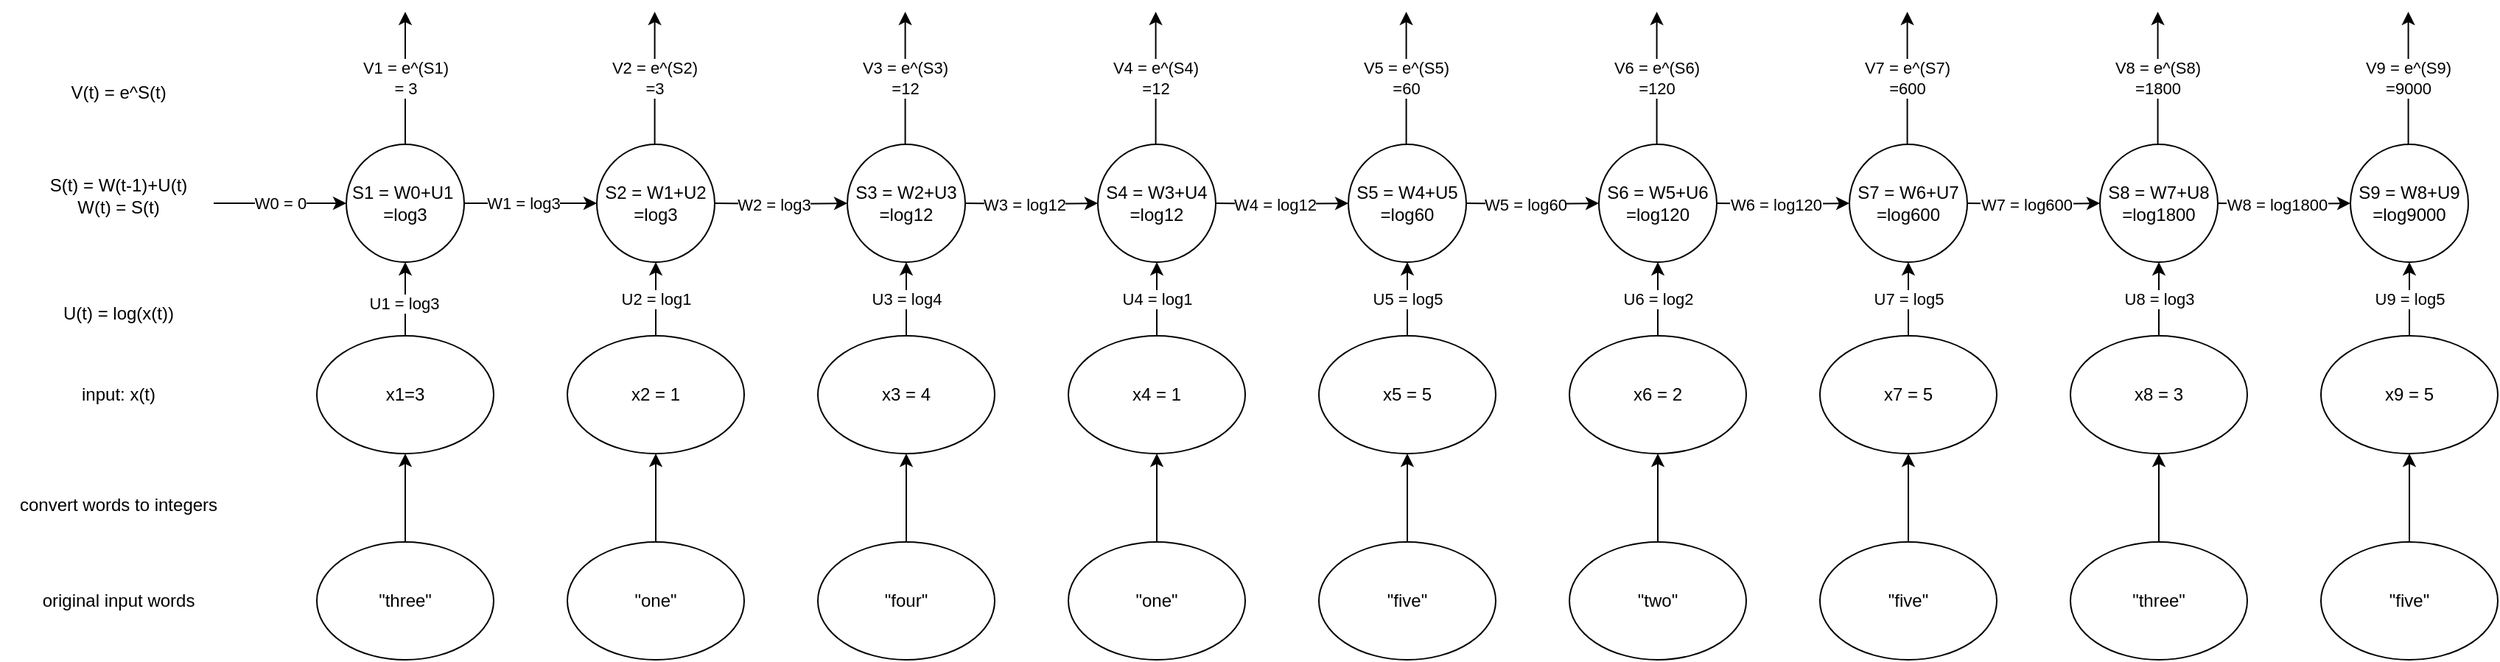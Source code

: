 <mxfile version="20.5.1" type="github">
  <diagram id="C5RBs43oDa-KdzZeNtuy" name="Page-1">
    <mxGraphModel dx="3540" dy="1617" grid="1" gridSize="10" guides="1" tooltips="1" connect="1" arrows="1" fold="1" page="1" pageScale="1" pageWidth="2000" pageHeight="1600" math="0" shadow="0">
      <root>
        <mxCell id="WIyWlLk6GJQsqaUBKTNV-0" />
        <mxCell id="WIyWlLk6GJQsqaUBKTNV-1" parent="WIyWlLk6GJQsqaUBKTNV-0" />
        <mxCell id="OFG8e6oeLdB0j_sNBnF0-21" value="" style="edgeStyle=orthogonalEdgeStyle;rounded=0;orthogonalLoop=1;jettySize=auto;html=1;" edge="1" parent="WIyWlLk6GJQsqaUBKTNV-1" source="OFG8e6oeLdB0j_sNBnF0-18" target="OFG8e6oeLdB0j_sNBnF0-20">
          <mxGeometry relative="1" as="geometry" />
        </mxCell>
        <mxCell id="OFG8e6oeLdB0j_sNBnF0-18" value="&quot;three&quot;" style="ellipse;whiteSpace=wrap;html=1;" vertex="1" parent="WIyWlLk6GJQsqaUBKTNV-1">
          <mxGeometry x="210" y="1280" width="120" height="80" as="geometry" />
        </mxCell>
        <mxCell id="OFG8e6oeLdB0j_sNBnF0-38" value="" style="edgeStyle=orthogonalEdgeStyle;rounded=0;orthogonalLoop=1;jettySize=auto;html=1;" edge="1" parent="WIyWlLk6GJQsqaUBKTNV-1" source="OFG8e6oeLdB0j_sNBnF0-19" target="OFG8e6oeLdB0j_sNBnF0-28">
          <mxGeometry relative="1" as="geometry" />
        </mxCell>
        <mxCell id="OFG8e6oeLdB0j_sNBnF0-48" value="W1 = log3" style="edgeLabel;html=1;align=center;verticalAlign=middle;resizable=0;points=[];" vertex="1" connectable="0" parent="OFG8e6oeLdB0j_sNBnF0-38">
          <mxGeometry x="-0.311" y="-2" relative="1" as="geometry">
            <mxPoint x="9" y="-2" as="offset" />
          </mxGeometry>
        </mxCell>
        <mxCell id="OFG8e6oeLdB0j_sNBnF0-19" value="S1 = W0+U1&amp;nbsp;&lt;br&gt;=log3" style="ellipse;whiteSpace=wrap;html=1;aspect=fixed;" vertex="1" parent="WIyWlLk6GJQsqaUBKTNV-1">
          <mxGeometry x="230" y="1010" width="80" height="80" as="geometry" />
        </mxCell>
        <mxCell id="OFG8e6oeLdB0j_sNBnF0-22" value="" style="edgeStyle=orthogonalEdgeStyle;rounded=0;orthogonalLoop=1;jettySize=auto;html=1;entryX=0.5;entryY=1;entryDx=0;entryDy=0;" edge="1" parent="WIyWlLk6GJQsqaUBKTNV-1" source="OFG8e6oeLdB0j_sNBnF0-20">
          <mxGeometry relative="1" as="geometry">
            <mxPoint x="270" y="1090" as="targetPoint" />
          </mxGeometry>
        </mxCell>
        <mxCell id="OFG8e6oeLdB0j_sNBnF0-41" value="U1 = log3" style="edgeLabel;html=1;align=center;verticalAlign=middle;resizable=0;points=[];" vertex="1" connectable="0" parent="OFG8e6oeLdB0j_sNBnF0-22">
          <mxGeometry x="-0.12" y="1" relative="1" as="geometry">
            <mxPoint as="offset" />
          </mxGeometry>
        </mxCell>
        <mxCell id="OFG8e6oeLdB0j_sNBnF0-20" value="x1=3" style="ellipse;whiteSpace=wrap;html=1;" vertex="1" parent="WIyWlLk6GJQsqaUBKTNV-1">
          <mxGeometry x="210" y="1140" width="120" height="80" as="geometry" />
        </mxCell>
        <mxCell id="OFG8e6oeLdB0j_sNBnF0-26" value="" style="edgeStyle=orthogonalEdgeStyle;rounded=0;orthogonalLoop=1;jettySize=auto;html=1;" edge="1" parent="WIyWlLk6GJQsqaUBKTNV-1" source="OFG8e6oeLdB0j_sNBnF0-27" target="OFG8e6oeLdB0j_sNBnF0-30">
          <mxGeometry relative="1" as="geometry" />
        </mxCell>
        <mxCell id="OFG8e6oeLdB0j_sNBnF0-27" value="&quot;one&quot;" style="ellipse;whiteSpace=wrap;html=1;" vertex="1" parent="WIyWlLk6GJQsqaUBKTNV-1">
          <mxGeometry x="380" y="1280" width="120" height="80" as="geometry" />
        </mxCell>
        <mxCell id="OFG8e6oeLdB0j_sNBnF0-28" value="S2 = W1+U2&lt;br&gt;=log3" style="ellipse;whiteSpace=wrap;html=1;aspect=fixed;" vertex="1" parent="WIyWlLk6GJQsqaUBKTNV-1">
          <mxGeometry x="400" y="1010" width="80" height="80" as="geometry" />
        </mxCell>
        <mxCell id="OFG8e6oeLdB0j_sNBnF0-29" value="U2 = log1" style="edgeStyle=orthogonalEdgeStyle;rounded=0;orthogonalLoop=1;jettySize=auto;html=1;entryX=0.5;entryY=1;entryDx=0;entryDy=0;" edge="1" parent="WIyWlLk6GJQsqaUBKTNV-1" source="OFG8e6oeLdB0j_sNBnF0-30">
          <mxGeometry relative="1" as="geometry">
            <mxPoint x="440" y="1090" as="targetPoint" />
          </mxGeometry>
        </mxCell>
        <mxCell id="OFG8e6oeLdB0j_sNBnF0-30" value="x2 = 1" style="ellipse;whiteSpace=wrap;html=1;" vertex="1" parent="WIyWlLk6GJQsqaUBKTNV-1">
          <mxGeometry x="380" y="1140" width="120" height="80" as="geometry" />
        </mxCell>
        <mxCell id="OFG8e6oeLdB0j_sNBnF0-34" value="V1 = e^(S1)&lt;br&gt;= 3" style="endArrow=classic;html=1;rounded=0;exitX=0.5;exitY=0;exitDx=0;exitDy=0;" edge="1" parent="WIyWlLk6GJQsqaUBKTNV-1" source="OFG8e6oeLdB0j_sNBnF0-19">
          <mxGeometry width="50" height="50" relative="1" as="geometry">
            <mxPoint x="410" y="1290" as="sourcePoint" />
            <mxPoint x="270" y="920" as="targetPoint" />
          </mxGeometry>
        </mxCell>
        <mxCell id="OFG8e6oeLdB0j_sNBnF0-35" value="V2 = e^(S2)&lt;br&gt;=3" style="endArrow=classic;html=1;rounded=0;exitX=0.5;exitY=0;exitDx=0;exitDy=0;" edge="1" parent="WIyWlLk6GJQsqaUBKTNV-1">
          <mxGeometry width="50" height="50" relative="1" as="geometry">
            <mxPoint x="439.29" y="1010" as="sourcePoint" />
            <mxPoint x="439.29" y="920" as="targetPoint" />
          </mxGeometry>
        </mxCell>
        <mxCell id="OFG8e6oeLdB0j_sNBnF0-36" value="input: x(t)" style="text;html=1;align=center;verticalAlign=middle;resizable=0;points=[];autosize=1;strokeColor=none;fillColor=none;" vertex="1" parent="WIyWlLk6GJQsqaUBKTNV-1">
          <mxGeometry x="40" y="1165" width="70" height="30" as="geometry" />
        </mxCell>
        <mxCell id="OFG8e6oeLdB0j_sNBnF0-37" value="convert words to integers" style="text;html=1;align=center;verticalAlign=middle;resizable=0;points=[];autosize=1;strokeColor=none;fillColor=none;" vertex="1" parent="WIyWlLk6GJQsqaUBKTNV-1">
          <mxGeometry x="-5" y="1240" width="160" height="30" as="geometry" />
        </mxCell>
        <mxCell id="OFG8e6oeLdB0j_sNBnF0-39" value="U(t) = log(x(t))" style="text;html=1;align=center;verticalAlign=middle;resizable=0;points=[];autosize=1;strokeColor=none;fillColor=none;" vertex="1" parent="WIyWlLk6GJQsqaUBKTNV-1">
          <mxGeometry x="25" y="1110" width="100" height="30" as="geometry" />
        </mxCell>
        <mxCell id="OFG8e6oeLdB0j_sNBnF0-42" value="S(t) = W(t-1)+U(t)&lt;br&gt;W(t) = S(t)" style="text;html=1;align=center;verticalAlign=middle;resizable=0;points=[];autosize=1;strokeColor=none;fillColor=none;" vertex="1" parent="WIyWlLk6GJQsqaUBKTNV-1">
          <mxGeometry x="15" y="1025" width="120" height="40" as="geometry" />
        </mxCell>
        <mxCell id="OFG8e6oeLdB0j_sNBnF0-44" value="W0 = 0" style="edgeStyle=orthogonalEdgeStyle;rounded=0;orthogonalLoop=1;jettySize=auto;html=1;" edge="1" parent="WIyWlLk6GJQsqaUBKTNV-1">
          <mxGeometry relative="1" as="geometry">
            <mxPoint x="140" y="1050" as="sourcePoint" />
            <mxPoint x="230" y="1050" as="targetPoint" />
            <Array as="points">
              <mxPoint x="180" y="1050" />
              <mxPoint x="180" y="1050" />
            </Array>
          </mxGeometry>
        </mxCell>
        <mxCell id="OFG8e6oeLdB0j_sNBnF0-45" value="V(t) = e^S(t)" style="text;html=1;align=center;verticalAlign=middle;resizable=0;points=[];autosize=1;strokeColor=none;fillColor=none;" vertex="1" parent="WIyWlLk6GJQsqaUBKTNV-1">
          <mxGeometry x="30" y="960" width="90" height="30" as="geometry" />
        </mxCell>
        <mxCell id="OFG8e6oeLdB0j_sNBnF0-46" value="original input words" style="text;html=1;align=center;verticalAlign=middle;resizable=0;points=[];autosize=1;strokeColor=none;fillColor=none;" vertex="1" parent="WIyWlLk6GJQsqaUBKTNV-1">
          <mxGeometry x="10" y="1305" width="130" height="30" as="geometry" />
        </mxCell>
        <mxCell id="OFG8e6oeLdB0j_sNBnF0-49" value="" style="edgeStyle=orthogonalEdgeStyle;rounded=0;orthogonalLoop=1;jettySize=auto;html=1;" edge="1" parent="WIyWlLk6GJQsqaUBKTNV-1" target="OFG8e6oeLdB0j_sNBnF0-53">
          <mxGeometry relative="1" as="geometry">
            <mxPoint x="480" y="1050" as="sourcePoint" />
          </mxGeometry>
        </mxCell>
        <mxCell id="OFG8e6oeLdB0j_sNBnF0-50" value="W2 = log3" style="edgeLabel;html=1;align=center;verticalAlign=middle;resizable=0;points=[];" vertex="1" connectable="0" parent="OFG8e6oeLdB0j_sNBnF0-49">
          <mxGeometry x="-0.311" y="-2" relative="1" as="geometry">
            <mxPoint x="9" y="-2" as="offset" />
          </mxGeometry>
        </mxCell>
        <mxCell id="OFG8e6oeLdB0j_sNBnF0-51" value="" style="edgeStyle=orthogonalEdgeStyle;rounded=0;orthogonalLoop=1;jettySize=auto;html=1;" edge="1" parent="WIyWlLk6GJQsqaUBKTNV-1" source="OFG8e6oeLdB0j_sNBnF0-52" target="OFG8e6oeLdB0j_sNBnF0-55">
          <mxGeometry relative="1" as="geometry" />
        </mxCell>
        <mxCell id="OFG8e6oeLdB0j_sNBnF0-52" value="&quot;four&quot;" style="ellipse;whiteSpace=wrap;html=1;" vertex="1" parent="WIyWlLk6GJQsqaUBKTNV-1">
          <mxGeometry x="550" y="1280" width="120" height="80" as="geometry" />
        </mxCell>
        <mxCell id="OFG8e6oeLdB0j_sNBnF0-53" value="S3 = W2+U3&lt;br&gt;=log12" style="ellipse;whiteSpace=wrap;html=1;aspect=fixed;" vertex="1" parent="WIyWlLk6GJQsqaUBKTNV-1">
          <mxGeometry x="570" y="1010" width="80" height="80" as="geometry" />
        </mxCell>
        <mxCell id="OFG8e6oeLdB0j_sNBnF0-54" value="U3 = log4" style="edgeStyle=orthogonalEdgeStyle;rounded=0;orthogonalLoop=1;jettySize=auto;html=1;entryX=0.5;entryY=1;entryDx=0;entryDy=0;" edge="1" parent="WIyWlLk6GJQsqaUBKTNV-1" source="OFG8e6oeLdB0j_sNBnF0-55">
          <mxGeometry relative="1" as="geometry">
            <mxPoint x="610" y="1090" as="targetPoint" />
          </mxGeometry>
        </mxCell>
        <mxCell id="OFG8e6oeLdB0j_sNBnF0-55" value="x3 = 4" style="ellipse;whiteSpace=wrap;html=1;" vertex="1" parent="WIyWlLk6GJQsqaUBKTNV-1">
          <mxGeometry x="550" y="1140" width="120" height="80" as="geometry" />
        </mxCell>
        <mxCell id="OFG8e6oeLdB0j_sNBnF0-56" value="V3 = e^(S3)&lt;br&gt;=12" style="endArrow=classic;html=1;rounded=0;exitX=0.5;exitY=0;exitDx=0;exitDy=0;" edge="1" parent="WIyWlLk6GJQsqaUBKTNV-1">
          <mxGeometry width="50" height="50" relative="1" as="geometry">
            <mxPoint x="609.29" y="1010" as="sourcePoint" />
            <mxPoint x="609.29" y="920" as="targetPoint" />
          </mxGeometry>
        </mxCell>
        <mxCell id="OFG8e6oeLdB0j_sNBnF0-57" value="" style="edgeStyle=orthogonalEdgeStyle;rounded=0;orthogonalLoop=1;jettySize=auto;html=1;" edge="1" parent="WIyWlLk6GJQsqaUBKTNV-1" target="OFG8e6oeLdB0j_sNBnF0-61">
          <mxGeometry relative="1" as="geometry">
            <mxPoint x="650" y="1050" as="sourcePoint" />
          </mxGeometry>
        </mxCell>
        <mxCell id="OFG8e6oeLdB0j_sNBnF0-58" value="W3 = log12" style="edgeLabel;html=1;align=center;verticalAlign=middle;resizable=0;points=[];" vertex="1" connectable="0" parent="OFG8e6oeLdB0j_sNBnF0-57">
          <mxGeometry x="-0.311" y="-2" relative="1" as="geometry">
            <mxPoint x="9" y="-2" as="offset" />
          </mxGeometry>
        </mxCell>
        <mxCell id="OFG8e6oeLdB0j_sNBnF0-59" value="" style="edgeStyle=orthogonalEdgeStyle;rounded=0;orthogonalLoop=1;jettySize=auto;html=1;" edge="1" parent="WIyWlLk6GJQsqaUBKTNV-1" source="OFG8e6oeLdB0j_sNBnF0-60" target="OFG8e6oeLdB0j_sNBnF0-63">
          <mxGeometry relative="1" as="geometry" />
        </mxCell>
        <mxCell id="OFG8e6oeLdB0j_sNBnF0-60" value="&quot;one&quot;" style="ellipse;whiteSpace=wrap;html=1;" vertex="1" parent="WIyWlLk6GJQsqaUBKTNV-1">
          <mxGeometry x="720" y="1280" width="120" height="80" as="geometry" />
        </mxCell>
        <mxCell id="OFG8e6oeLdB0j_sNBnF0-61" value="S4 = W3+U4&lt;br&gt;=log12" style="ellipse;whiteSpace=wrap;html=1;aspect=fixed;" vertex="1" parent="WIyWlLk6GJQsqaUBKTNV-1">
          <mxGeometry x="740" y="1010" width="80" height="80" as="geometry" />
        </mxCell>
        <mxCell id="OFG8e6oeLdB0j_sNBnF0-62" value="U4 = log1" style="edgeStyle=orthogonalEdgeStyle;rounded=0;orthogonalLoop=1;jettySize=auto;html=1;entryX=0.5;entryY=1;entryDx=0;entryDy=0;" edge="1" parent="WIyWlLk6GJQsqaUBKTNV-1" source="OFG8e6oeLdB0j_sNBnF0-63">
          <mxGeometry relative="1" as="geometry">
            <mxPoint x="780" y="1090" as="targetPoint" />
          </mxGeometry>
        </mxCell>
        <mxCell id="OFG8e6oeLdB0j_sNBnF0-63" value="x4 = 1" style="ellipse;whiteSpace=wrap;html=1;" vertex="1" parent="WIyWlLk6GJQsqaUBKTNV-1">
          <mxGeometry x="720" y="1140" width="120" height="80" as="geometry" />
        </mxCell>
        <mxCell id="OFG8e6oeLdB0j_sNBnF0-64" value="V4 = e^(S4)&lt;br&gt;=12" style="endArrow=classic;html=1;rounded=0;exitX=0.5;exitY=0;exitDx=0;exitDy=0;" edge="1" parent="WIyWlLk6GJQsqaUBKTNV-1">
          <mxGeometry width="50" height="50" relative="1" as="geometry">
            <mxPoint x="779.29" y="1010" as="sourcePoint" />
            <mxPoint x="779.29" y="920" as="targetPoint" />
          </mxGeometry>
        </mxCell>
        <mxCell id="OFG8e6oeLdB0j_sNBnF0-65" value="" style="edgeStyle=orthogonalEdgeStyle;rounded=0;orthogonalLoop=1;jettySize=auto;html=1;" edge="1" parent="WIyWlLk6GJQsqaUBKTNV-1" target="OFG8e6oeLdB0j_sNBnF0-69">
          <mxGeometry relative="1" as="geometry">
            <mxPoint x="820" y="1050" as="sourcePoint" />
          </mxGeometry>
        </mxCell>
        <mxCell id="OFG8e6oeLdB0j_sNBnF0-66" value="W4 = log12" style="edgeLabel;html=1;align=center;verticalAlign=middle;resizable=0;points=[];" vertex="1" connectable="0" parent="OFG8e6oeLdB0j_sNBnF0-65">
          <mxGeometry x="-0.311" y="-2" relative="1" as="geometry">
            <mxPoint x="9" y="-2" as="offset" />
          </mxGeometry>
        </mxCell>
        <mxCell id="OFG8e6oeLdB0j_sNBnF0-67" value="" style="edgeStyle=orthogonalEdgeStyle;rounded=0;orthogonalLoop=1;jettySize=auto;html=1;" edge="1" parent="WIyWlLk6GJQsqaUBKTNV-1" source="OFG8e6oeLdB0j_sNBnF0-68" target="OFG8e6oeLdB0j_sNBnF0-71">
          <mxGeometry relative="1" as="geometry" />
        </mxCell>
        <mxCell id="OFG8e6oeLdB0j_sNBnF0-68" value="&quot;five&quot;" style="ellipse;whiteSpace=wrap;html=1;" vertex="1" parent="WIyWlLk6GJQsqaUBKTNV-1">
          <mxGeometry x="890" y="1280" width="120" height="80" as="geometry" />
        </mxCell>
        <mxCell id="OFG8e6oeLdB0j_sNBnF0-69" value="S5 = W4+U5&lt;br&gt;=log60" style="ellipse;whiteSpace=wrap;html=1;aspect=fixed;" vertex="1" parent="WIyWlLk6GJQsqaUBKTNV-1">
          <mxGeometry x="910" y="1010" width="80" height="80" as="geometry" />
        </mxCell>
        <mxCell id="OFG8e6oeLdB0j_sNBnF0-70" value="U5 = log5" style="edgeStyle=orthogonalEdgeStyle;rounded=0;orthogonalLoop=1;jettySize=auto;html=1;entryX=0.5;entryY=1;entryDx=0;entryDy=0;" edge="1" parent="WIyWlLk6GJQsqaUBKTNV-1" source="OFG8e6oeLdB0j_sNBnF0-71">
          <mxGeometry relative="1" as="geometry">
            <mxPoint x="950" y="1090" as="targetPoint" />
          </mxGeometry>
        </mxCell>
        <mxCell id="OFG8e6oeLdB0j_sNBnF0-71" value="x5 = 5" style="ellipse;whiteSpace=wrap;html=1;" vertex="1" parent="WIyWlLk6GJQsqaUBKTNV-1">
          <mxGeometry x="890" y="1140" width="120" height="80" as="geometry" />
        </mxCell>
        <mxCell id="OFG8e6oeLdB0j_sNBnF0-72" value="V5 = e^(S5)&lt;br&gt;=60" style="endArrow=classic;html=1;rounded=0;exitX=0.5;exitY=0;exitDx=0;exitDy=0;" edge="1" parent="WIyWlLk6GJQsqaUBKTNV-1">
          <mxGeometry width="50" height="50" relative="1" as="geometry">
            <mxPoint x="949.29" y="1010" as="sourcePoint" />
            <mxPoint x="949.29" y="920" as="targetPoint" />
          </mxGeometry>
        </mxCell>
        <mxCell id="OFG8e6oeLdB0j_sNBnF0-73" value="" style="edgeStyle=orthogonalEdgeStyle;rounded=0;orthogonalLoop=1;jettySize=auto;html=1;" edge="1" parent="WIyWlLk6GJQsqaUBKTNV-1" target="OFG8e6oeLdB0j_sNBnF0-77">
          <mxGeometry relative="1" as="geometry">
            <mxPoint x="990" y="1050" as="sourcePoint" />
          </mxGeometry>
        </mxCell>
        <mxCell id="OFG8e6oeLdB0j_sNBnF0-74" value="W5 = log60" style="edgeLabel;html=1;align=center;verticalAlign=middle;resizable=0;points=[];" vertex="1" connectable="0" parent="OFG8e6oeLdB0j_sNBnF0-73">
          <mxGeometry x="-0.311" y="-2" relative="1" as="geometry">
            <mxPoint x="9" y="-2" as="offset" />
          </mxGeometry>
        </mxCell>
        <mxCell id="OFG8e6oeLdB0j_sNBnF0-75" value="" style="edgeStyle=orthogonalEdgeStyle;rounded=0;orthogonalLoop=1;jettySize=auto;html=1;" edge="1" parent="WIyWlLk6GJQsqaUBKTNV-1" source="OFG8e6oeLdB0j_sNBnF0-76" target="OFG8e6oeLdB0j_sNBnF0-79">
          <mxGeometry relative="1" as="geometry" />
        </mxCell>
        <mxCell id="OFG8e6oeLdB0j_sNBnF0-76" value="&quot;two&quot;" style="ellipse;whiteSpace=wrap;html=1;" vertex="1" parent="WIyWlLk6GJQsqaUBKTNV-1">
          <mxGeometry x="1060" y="1280" width="120" height="80" as="geometry" />
        </mxCell>
        <mxCell id="OFG8e6oeLdB0j_sNBnF0-77" value="S6 = W5+U6&lt;br&gt;=log120" style="ellipse;whiteSpace=wrap;html=1;aspect=fixed;" vertex="1" parent="WIyWlLk6GJQsqaUBKTNV-1">
          <mxGeometry x="1080" y="1010" width="80" height="80" as="geometry" />
        </mxCell>
        <mxCell id="OFG8e6oeLdB0j_sNBnF0-78" value="U6 = log2" style="edgeStyle=orthogonalEdgeStyle;rounded=0;orthogonalLoop=1;jettySize=auto;html=1;entryX=0.5;entryY=1;entryDx=0;entryDy=0;" edge="1" parent="WIyWlLk6GJQsqaUBKTNV-1" source="OFG8e6oeLdB0j_sNBnF0-79">
          <mxGeometry relative="1" as="geometry">
            <mxPoint x="1120" y="1090" as="targetPoint" />
          </mxGeometry>
        </mxCell>
        <mxCell id="OFG8e6oeLdB0j_sNBnF0-79" value="x6 = 2" style="ellipse;whiteSpace=wrap;html=1;" vertex="1" parent="WIyWlLk6GJQsqaUBKTNV-1">
          <mxGeometry x="1060" y="1140" width="120" height="80" as="geometry" />
        </mxCell>
        <mxCell id="OFG8e6oeLdB0j_sNBnF0-80" value="V6 = e^(S6)&lt;br&gt;=120" style="endArrow=classic;html=1;rounded=0;exitX=0.5;exitY=0;exitDx=0;exitDy=0;" edge="1" parent="WIyWlLk6GJQsqaUBKTNV-1">
          <mxGeometry width="50" height="50" relative="1" as="geometry">
            <mxPoint x="1119.29" y="1010" as="sourcePoint" />
            <mxPoint x="1119.29" y="920" as="targetPoint" />
          </mxGeometry>
        </mxCell>
        <mxCell id="OFG8e6oeLdB0j_sNBnF0-81" value="" style="edgeStyle=orthogonalEdgeStyle;rounded=0;orthogonalLoop=1;jettySize=auto;html=1;" edge="1" parent="WIyWlLk6GJQsqaUBKTNV-1" target="OFG8e6oeLdB0j_sNBnF0-85">
          <mxGeometry relative="1" as="geometry">
            <mxPoint x="1160" y="1050" as="sourcePoint" />
          </mxGeometry>
        </mxCell>
        <mxCell id="OFG8e6oeLdB0j_sNBnF0-82" value="W6 = log120" style="edgeLabel;html=1;align=center;verticalAlign=middle;resizable=0;points=[];" vertex="1" connectable="0" parent="OFG8e6oeLdB0j_sNBnF0-81">
          <mxGeometry x="-0.311" y="-2" relative="1" as="geometry">
            <mxPoint x="9" y="-2" as="offset" />
          </mxGeometry>
        </mxCell>
        <mxCell id="OFG8e6oeLdB0j_sNBnF0-83" value="" style="edgeStyle=orthogonalEdgeStyle;rounded=0;orthogonalLoop=1;jettySize=auto;html=1;" edge="1" parent="WIyWlLk6GJQsqaUBKTNV-1" source="OFG8e6oeLdB0j_sNBnF0-84" target="OFG8e6oeLdB0j_sNBnF0-87">
          <mxGeometry relative="1" as="geometry" />
        </mxCell>
        <mxCell id="OFG8e6oeLdB0j_sNBnF0-84" value="&quot;five&quot;" style="ellipse;whiteSpace=wrap;html=1;" vertex="1" parent="WIyWlLk6GJQsqaUBKTNV-1">
          <mxGeometry x="1230" y="1280" width="120" height="80" as="geometry" />
        </mxCell>
        <mxCell id="OFG8e6oeLdB0j_sNBnF0-85" value="S7 = W6+U7&lt;br&gt;=log600" style="ellipse;whiteSpace=wrap;html=1;aspect=fixed;" vertex="1" parent="WIyWlLk6GJQsqaUBKTNV-1">
          <mxGeometry x="1250" y="1010" width="80" height="80" as="geometry" />
        </mxCell>
        <mxCell id="OFG8e6oeLdB0j_sNBnF0-86" value="U7 = log5" style="edgeStyle=orthogonalEdgeStyle;rounded=0;orthogonalLoop=1;jettySize=auto;html=1;entryX=0.5;entryY=1;entryDx=0;entryDy=0;" edge="1" parent="WIyWlLk6GJQsqaUBKTNV-1" source="OFG8e6oeLdB0j_sNBnF0-87">
          <mxGeometry relative="1" as="geometry">
            <mxPoint x="1290" y="1090" as="targetPoint" />
          </mxGeometry>
        </mxCell>
        <mxCell id="OFG8e6oeLdB0j_sNBnF0-87" value="x7 = 5" style="ellipse;whiteSpace=wrap;html=1;" vertex="1" parent="WIyWlLk6GJQsqaUBKTNV-1">
          <mxGeometry x="1230" y="1140" width="120" height="80" as="geometry" />
        </mxCell>
        <mxCell id="OFG8e6oeLdB0j_sNBnF0-88" value="V7 = e^(S7)&lt;br&gt;=600" style="endArrow=classic;html=1;rounded=0;exitX=0.5;exitY=0;exitDx=0;exitDy=0;" edge="1" parent="WIyWlLk6GJQsqaUBKTNV-1">
          <mxGeometry width="50" height="50" relative="1" as="geometry">
            <mxPoint x="1289.29" y="1010" as="sourcePoint" />
            <mxPoint x="1289.29" y="920" as="targetPoint" />
          </mxGeometry>
        </mxCell>
        <mxCell id="OFG8e6oeLdB0j_sNBnF0-89" value="" style="edgeStyle=orthogonalEdgeStyle;rounded=0;orthogonalLoop=1;jettySize=auto;html=1;" edge="1" parent="WIyWlLk6GJQsqaUBKTNV-1" target="OFG8e6oeLdB0j_sNBnF0-93">
          <mxGeometry relative="1" as="geometry">
            <mxPoint x="1330" y="1050" as="sourcePoint" />
          </mxGeometry>
        </mxCell>
        <mxCell id="OFG8e6oeLdB0j_sNBnF0-90" value="W7 = log600" style="edgeLabel;html=1;align=center;verticalAlign=middle;resizable=0;points=[];" vertex="1" connectable="0" parent="OFG8e6oeLdB0j_sNBnF0-89">
          <mxGeometry x="-0.311" y="-2" relative="1" as="geometry">
            <mxPoint x="9" y="-2" as="offset" />
          </mxGeometry>
        </mxCell>
        <mxCell id="OFG8e6oeLdB0j_sNBnF0-91" value="" style="edgeStyle=orthogonalEdgeStyle;rounded=0;orthogonalLoop=1;jettySize=auto;html=1;" edge="1" parent="WIyWlLk6GJQsqaUBKTNV-1" source="OFG8e6oeLdB0j_sNBnF0-92" target="OFG8e6oeLdB0j_sNBnF0-95">
          <mxGeometry relative="1" as="geometry" />
        </mxCell>
        <mxCell id="OFG8e6oeLdB0j_sNBnF0-92" value="&quot;three&quot;" style="ellipse;whiteSpace=wrap;html=1;" vertex="1" parent="WIyWlLk6GJQsqaUBKTNV-1">
          <mxGeometry x="1400" y="1280" width="120" height="80" as="geometry" />
        </mxCell>
        <mxCell id="OFG8e6oeLdB0j_sNBnF0-93" value="S8 = W7+U8&lt;br&gt;=log1800" style="ellipse;whiteSpace=wrap;html=1;aspect=fixed;" vertex="1" parent="WIyWlLk6GJQsqaUBKTNV-1">
          <mxGeometry x="1420" y="1010" width="80" height="80" as="geometry" />
        </mxCell>
        <mxCell id="OFG8e6oeLdB0j_sNBnF0-94" value="U8 = log3" style="edgeStyle=orthogonalEdgeStyle;rounded=0;orthogonalLoop=1;jettySize=auto;html=1;entryX=0.5;entryY=1;entryDx=0;entryDy=0;" edge="1" parent="WIyWlLk6GJQsqaUBKTNV-1" source="OFG8e6oeLdB0j_sNBnF0-95">
          <mxGeometry relative="1" as="geometry">
            <mxPoint x="1460" y="1090" as="targetPoint" />
          </mxGeometry>
        </mxCell>
        <mxCell id="OFG8e6oeLdB0j_sNBnF0-95" value="x8 = 3" style="ellipse;whiteSpace=wrap;html=1;" vertex="1" parent="WIyWlLk6GJQsqaUBKTNV-1">
          <mxGeometry x="1400" y="1140" width="120" height="80" as="geometry" />
        </mxCell>
        <mxCell id="OFG8e6oeLdB0j_sNBnF0-96" value="V8 = e^(S8)&lt;br&gt;=1800" style="endArrow=classic;html=1;rounded=0;exitX=0.5;exitY=0;exitDx=0;exitDy=0;" edge="1" parent="WIyWlLk6GJQsqaUBKTNV-1">
          <mxGeometry width="50" height="50" relative="1" as="geometry">
            <mxPoint x="1459.29" y="1010" as="sourcePoint" />
            <mxPoint x="1459.29" y="920" as="targetPoint" />
          </mxGeometry>
        </mxCell>
        <mxCell id="OFG8e6oeLdB0j_sNBnF0-97" value="" style="edgeStyle=orthogonalEdgeStyle;rounded=0;orthogonalLoop=1;jettySize=auto;html=1;" edge="1" parent="WIyWlLk6GJQsqaUBKTNV-1" target="OFG8e6oeLdB0j_sNBnF0-101">
          <mxGeometry relative="1" as="geometry">
            <mxPoint x="1500" y="1050" as="sourcePoint" />
          </mxGeometry>
        </mxCell>
        <mxCell id="OFG8e6oeLdB0j_sNBnF0-98" value="W8 = log1800" style="edgeLabel;html=1;align=center;verticalAlign=middle;resizable=0;points=[];" vertex="1" connectable="0" parent="OFG8e6oeLdB0j_sNBnF0-97">
          <mxGeometry x="-0.311" y="-2" relative="1" as="geometry">
            <mxPoint x="9" y="-2" as="offset" />
          </mxGeometry>
        </mxCell>
        <mxCell id="OFG8e6oeLdB0j_sNBnF0-99" value="" style="edgeStyle=orthogonalEdgeStyle;rounded=0;orthogonalLoop=1;jettySize=auto;html=1;" edge="1" parent="WIyWlLk6GJQsqaUBKTNV-1" source="OFG8e6oeLdB0j_sNBnF0-100" target="OFG8e6oeLdB0j_sNBnF0-103">
          <mxGeometry relative="1" as="geometry" />
        </mxCell>
        <mxCell id="OFG8e6oeLdB0j_sNBnF0-100" value="&quot;five&quot;" style="ellipse;whiteSpace=wrap;html=1;" vertex="1" parent="WIyWlLk6GJQsqaUBKTNV-1">
          <mxGeometry x="1570" y="1280" width="120" height="80" as="geometry" />
        </mxCell>
        <mxCell id="OFG8e6oeLdB0j_sNBnF0-101" value="S9 = W8+U9&lt;br&gt;=log9000" style="ellipse;whiteSpace=wrap;html=1;aspect=fixed;" vertex="1" parent="WIyWlLk6GJQsqaUBKTNV-1">
          <mxGeometry x="1590" y="1010" width="80" height="80" as="geometry" />
        </mxCell>
        <mxCell id="OFG8e6oeLdB0j_sNBnF0-102" value="U9 = log5" style="edgeStyle=orthogonalEdgeStyle;rounded=0;orthogonalLoop=1;jettySize=auto;html=1;entryX=0.5;entryY=1;entryDx=0;entryDy=0;" edge="1" parent="WIyWlLk6GJQsqaUBKTNV-1" source="OFG8e6oeLdB0j_sNBnF0-103">
          <mxGeometry relative="1" as="geometry">
            <mxPoint x="1630" y="1090" as="targetPoint" />
          </mxGeometry>
        </mxCell>
        <mxCell id="OFG8e6oeLdB0j_sNBnF0-103" value="x9 = 5" style="ellipse;whiteSpace=wrap;html=1;" vertex="1" parent="WIyWlLk6GJQsqaUBKTNV-1">
          <mxGeometry x="1570" y="1140" width="120" height="80" as="geometry" />
        </mxCell>
        <mxCell id="OFG8e6oeLdB0j_sNBnF0-104" value="V9 = e^(S9)&lt;br&gt;=9000" style="endArrow=classic;html=1;rounded=0;exitX=0.5;exitY=0;exitDx=0;exitDy=0;" edge="1" parent="WIyWlLk6GJQsqaUBKTNV-1">
          <mxGeometry width="50" height="50" relative="1" as="geometry">
            <mxPoint x="1629.29" y="1010" as="sourcePoint" />
            <mxPoint x="1629.29" y="920" as="targetPoint" />
          </mxGeometry>
        </mxCell>
      </root>
    </mxGraphModel>
  </diagram>
</mxfile>
